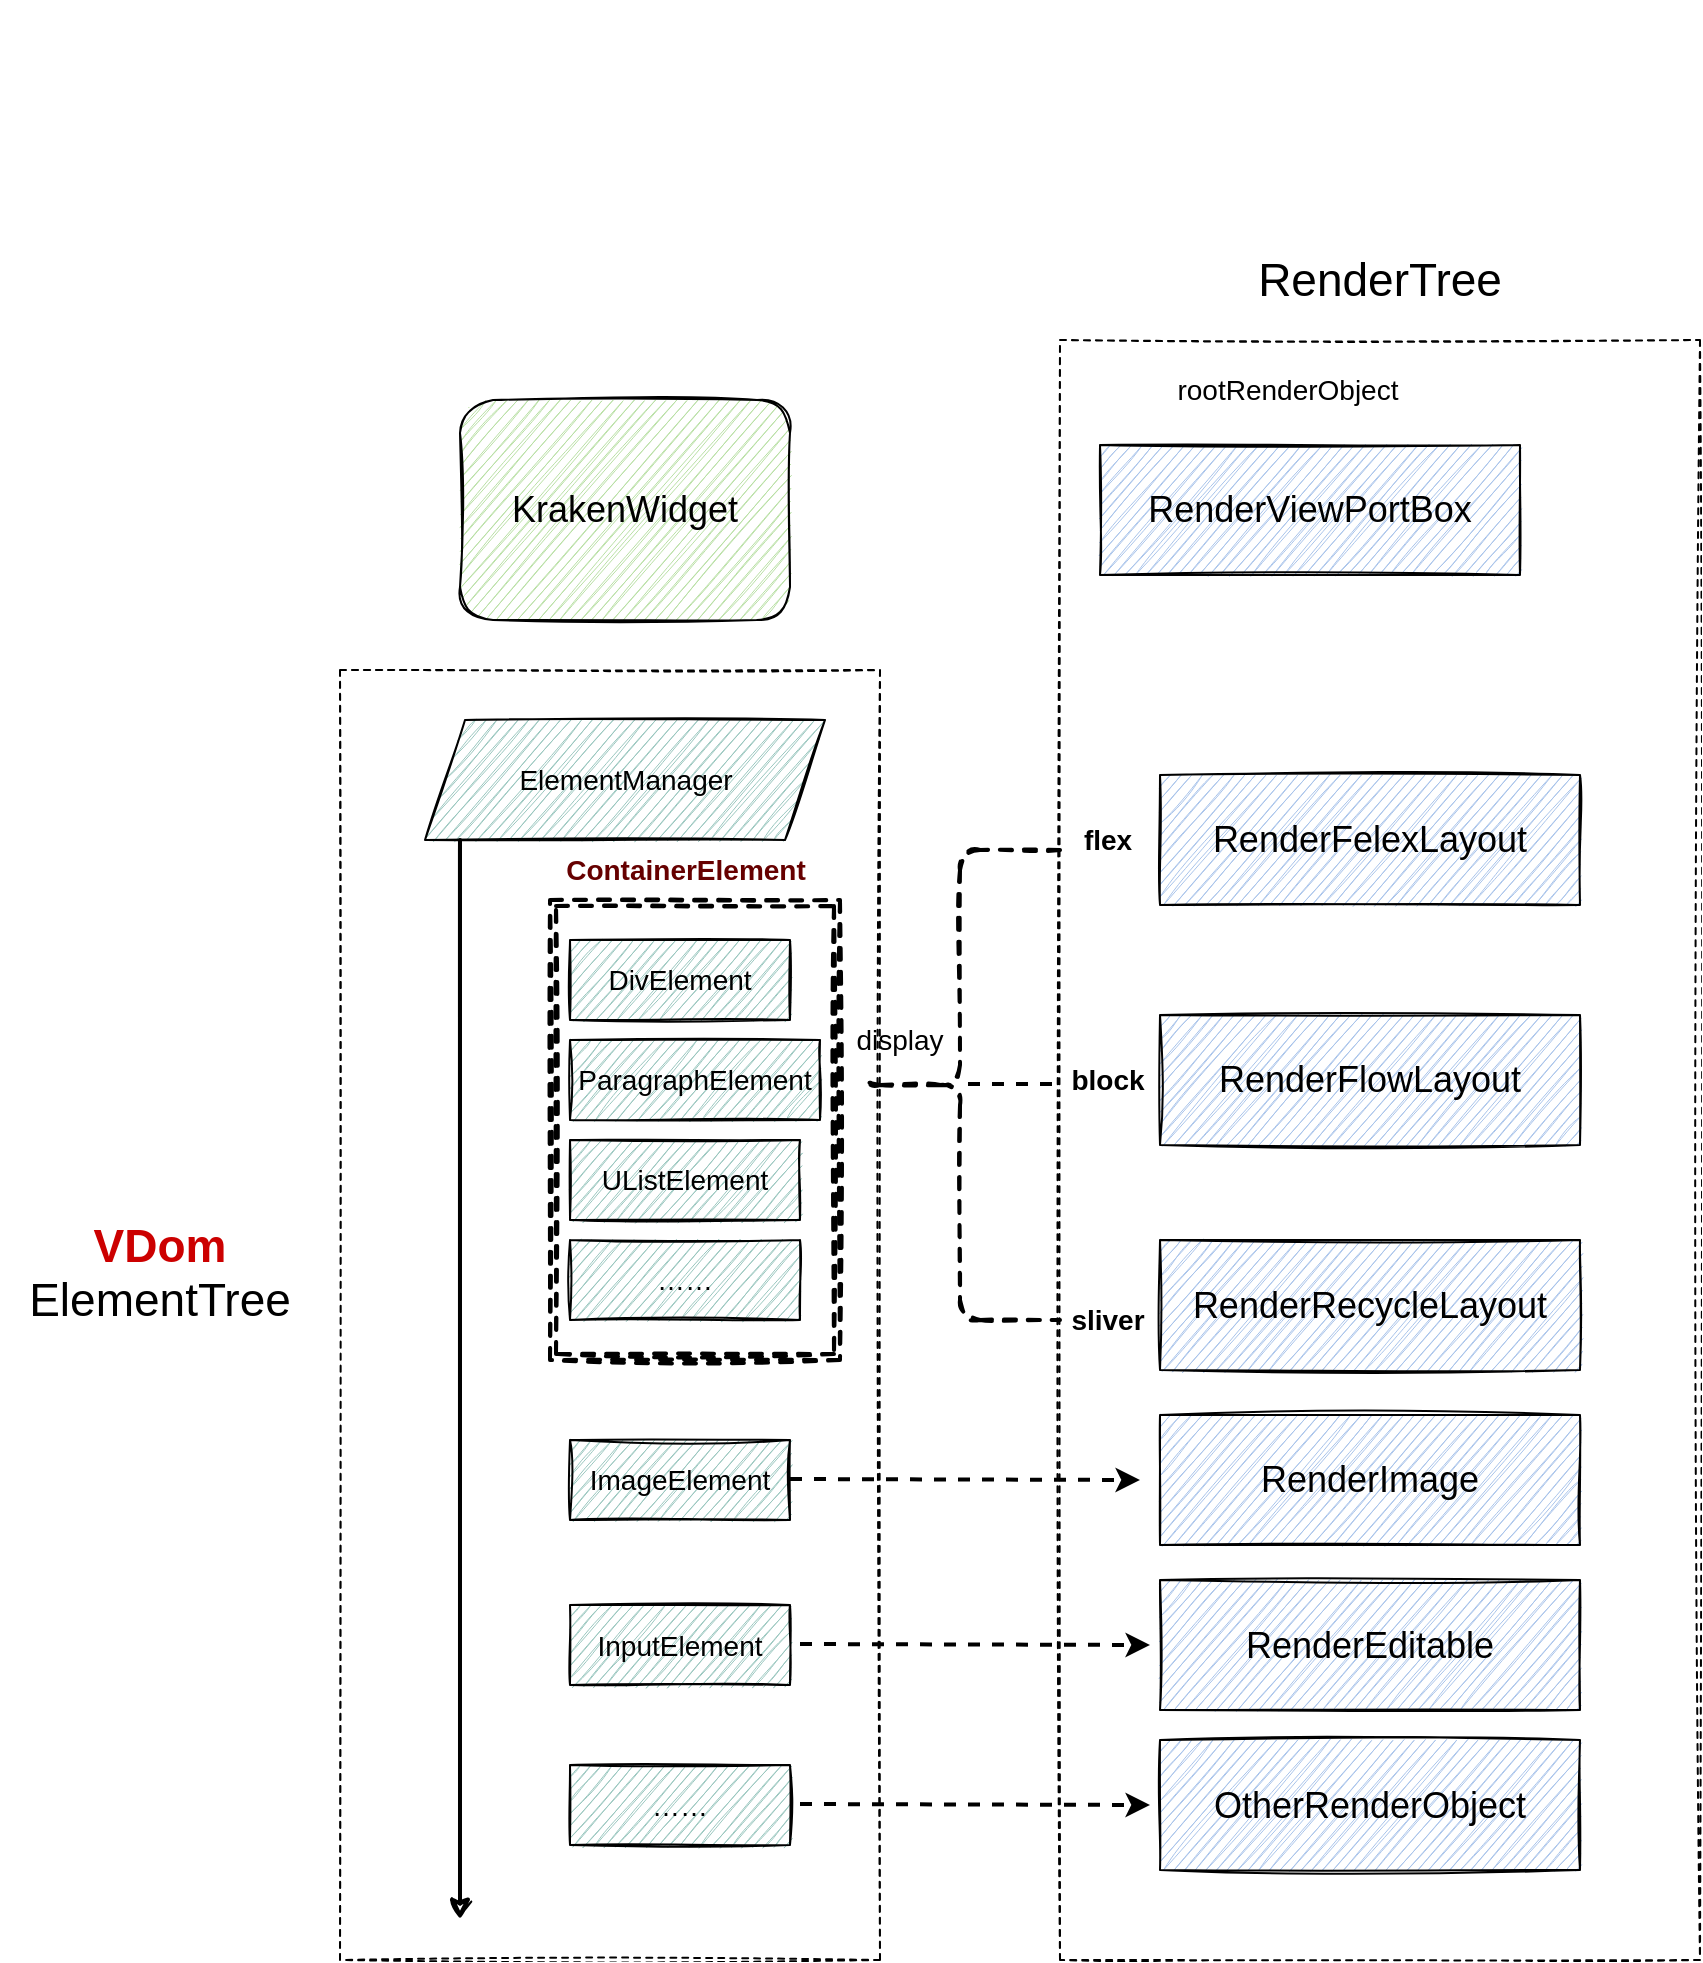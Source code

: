 <mxfile version="14.6.13" type="github">
  <diagram id="Sknh2KHDVTYEBVQNKLe9" name="Page-1">
    <mxGraphModel dx="2893" dy="1074" grid="1" gridSize="10" guides="1" tooltips="1" connect="1" arrows="1" fold="1" page="1" pageScale="1" pageWidth="827" pageHeight="1169" math="0" shadow="0">
      <root>
        <mxCell id="0" />
        <mxCell id="1" parent="0" />
        <mxCell id="B0hIs_xBHr-irciE7WSH-40" value="" style="rounded=0;whiteSpace=wrap;html=1;dashed=1;sketch=1;fontSize=14;fontColor=#000000;strokeWidth=1;fillColor=none;" vertex="1" parent="1">
          <mxGeometry x="10" y="525" width="270" height="645" as="geometry" />
        </mxCell>
        <mxCell id="B0hIs_xBHr-irciE7WSH-16" value="" style="shape=ext;double=1;rounded=0;whiteSpace=wrap;html=1;dashed=1;sketch=1;fontSize=14;fontColor=#000000;strokeWidth=2;fillColor=none;" vertex="1" parent="1">
          <mxGeometry x="115" y="640" width="145" height="230" as="geometry" />
        </mxCell>
        <mxCell id="B0hIs_xBHr-irciE7WSH-1" value="KrakenWidget" style="rounded=1;whiteSpace=wrap;html=1;fontSize=18;fillColor=#B9E0A5;sketch=1;" vertex="1" parent="1">
          <mxGeometry x="70" y="390" width="165" height="110" as="geometry" />
        </mxCell>
        <mxCell id="B0hIs_xBHr-irciE7WSH-2" value="RenderViewPortBox" style="rounded=0;whiteSpace=wrap;html=1;fontSize=18;fillColor=#A9C4EB;sketch=1;" vertex="1" parent="1">
          <mxGeometry x="390" y="412.5" width="210" height="65" as="geometry" />
        </mxCell>
        <mxCell id="B0hIs_xBHr-irciE7WSH-3" value="rootRenderObject" style="text;html=1;strokeColor=none;fillColor=none;align=center;verticalAlign=middle;whiteSpace=wrap;rounded=0;fontSize=14;fontColor=#000000;sketch=1;" vertex="1" parent="1">
          <mxGeometry x="414" y="370" width="140" height="30" as="geometry" />
        </mxCell>
        <mxCell id="B0hIs_xBHr-irciE7WSH-7" value="ElementManager" style="shape=parallelogram;perimeter=parallelogramPerimeter;whiteSpace=wrap;html=1;fixedSize=1;fontSize=14;fontColor=#000000;fillColor=#9AC7BF;sketch=1;" vertex="1" parent="1">
          <mxGeometry x="52.5" y="550" width="200" height="60" as="geometry" />
        </mxCell>
        <mxCell id="B0hIs_xBHr-irciE7WSH-8" value="" style="endArrow=classic;html=1;fontSize=14;fontColor=#000000;sketch=1;strokeWidth=2;" edge="1" parent="1">
          <mxGeometry width="50" height="50" relative="1" as="geometry">
            <mxPoint x="70" y="610" as="sourcePoint" />
            <mxPoint x="70" y="1150" as="targetPoint" />
          </mxGeometry>
        </mxCell>
        <mxCell id="B0hIs_xBHr-irciE7WSH-9" value="DivElement" style="rounded=0;whiteSpace=wrap;html=1;fontSize=14;fontColor=#000000;fillColor=#9AC7BF;sketch=1;" vertex="1" parent="1">
          <mxGeometry x="125" y="660" width="110" height="40" as="geometry" />
        </mxCell>
        <mxCell id="B0hIs_xBHr-irciE7WSH-10" value="ParagraphElement" style="rounded=0;whiteSpace=wrap;html=1;fontSize=14;fontColor=#000000;fillColor=#9AC7BF;sketch=1;" vertex="1" parent="1">
          <mxGeometry x="125" y="710" width="125" height="40" as="geometry" />
        </mxCell>
        <mxCell id="B0hIs_xBHr-irciE7WSH-11" value="UListElement" style="rounded=0;whiteSpace=wrap;html=1;fontSize=14;fontColor=#000000;fillColor=#9AC7BF;sketch=1;" vertex="1" parent="1">
          <mxGeometry x="125" y="760" width="115" height="40" as="geometry" />
        </mxCell>
        <mxCell id="B0hIs_xBHr-irciE7WSH-12" value="……" style="rounded=0;whiteSpace=wrap;html=1;fontSize=14;fontColor=#000000;fillColor=#9AC7BF;sketch=1;" vertex="1" parent="1">
          <mxGeometry x="125" y="810" width="115" height="40" as="geometry" />
        </mxCell>
        <mxCell id="B0hIs_xBHr-irciE7WSH-17" value="ContainerElement" style="text;html=1;strokeColor=none;fillColor=none;align=center;verticalAlign=middle;whiteSpace=wrap;rounded=0;dashed=1;sketch=1;fontSize=14;fontColor=#660000;fontStyle=1" vertex="1" parent="1">
          <mxGeometry x="112.5" y="610" width="140" height="30" as="geometry" />
        </mxCell>
        <mxCell id="B0hIs_xBHr-irciE7WSH-19" value="" style="shape=curlyBracket;whiteSpace=wrap;html=1;rounded=1;dashed=1;sketch=1;fontSize=14;fontColor=#660000;strokeWidth=2;fillColor=none;size=0.5;" vertex="1" parent="1">
          <mxGeometry x="270" y="615" width="100" height="235" as="geometry" />
        </mxCell>
        <mxCell id="B0hIs_xBHr-irciE7WSH-20" value="display" style="text;html=1;strokeColor=none;fillColor=none;align=center;verticalAlign=middle;whiteSpace=wrap;rounded=0;dashed=1;sketch=1;fontSize=14;" vertex="1" parent="1">
          <mxGeometry x="270" y="700" width="40" height="20" as="geometry" />
        </mxCell>
        <mxCell id="B0hIs_xBHr-irciE7WSH-22" value="flex" style="text;html=1;strokeColor=none;fillColor=none;align=center;verticalAlign=middle;whiteSpace=wrap;rounded=0;dashed=1;sketch=1;fontSize=14;fontStyle=1" vertex="1" parent="1">
          <mxGeometry x="374" y="600" width="40" height="20" as="geometry" />
        </mxCell>
        <mxCell id="B0hIs_xBHr-irciE7WSH-23" value="RenderFelexLayout" style="rounded=0;whiteSpace=wrap;html=1;fontSize=18;fillColor=#A9C4EB;sketch=1;" vertex="1" parent="1">
          <mxGeometry x="420" y="577.5" width="210" height="65" as="geometry" />
        </mxCell>
        <mxCell id="B0hIs_xBHr-irciE7WSH-25" value="" style="endArrow=none;html=1;fontSize=14;fontColor=#000000;strokeWidth=2;dashed=1;" edge="1" parent="1">
          <mxGeometry width="50" height="50" relative="1" as="geometry">
            <mxPoint x="324" y="732" as="sourcePoint" />
            <mxPoint x="370" y="732" as="targetPoint" />
          </mxGeometry>
        </mxCell>
        <mxCell id="B0hIs_xBHr-irciE7WSH-26" value="block" style="text;html=1;strokeColor=none;fillColor=none;align=center;verticalAlign=middle;whiteSpace=wrap;rounded=0;dashed=1;sketch=1;fontSize=14;fontStyle=1" vertex="1" parent="1">
          <mxGeometry x="374" y="720" width="40" height="20" as="geometry" />
        </mxCell>
        <mxCell id="B0hIs_xBHr-irciE7WSH-27" value="RenderFlowLayout" style="rounded=0;whiteSpace=wrap;html=1;fontSize=18;fillColor=#A9C4EB;sketch=1;" vertex="1" parent="1">
          <mxGeometry x="420" y="697.5" width="210" height="65" as="geometry" />
        </mxCell>
        <mxCell id="B0hIs_xBHr-irciE7WSH-28" value="sliver" style="text;html=1;strokeColor=none;fillColor=none;align=center;verticalAlign=middle;whiteSpace=wrap;rounded=0;dashed=1;sketch=1;fontSize=14;fontStyle=1" vertex="1" parent="1">
          <mxGeometry x="374" y="840" width="40" height="20" as="geometry" />
        </mxCell>
        <mxCell id="B0hIs_xBHr-irciE7WSH-29" value="RenderRecycleLayout" style="rounded=0;whiteSpace=wrap;html=1;fontSize=18;fillColor=#A9C4EB;sketch=1;" vertex="1" parent="1">
          <mxGeometry x="420" y="810" width="210" height="65" as="geometry" />
        </mxCell>
        <mxCell id="B0hIs_xBHr-irciE7WSH-31" value="ImageElement" style="rounded=0;whiteSpace=wrap;html=1;fontSize=14;fontColor=#000000;fillColor=#9AC7BF;sketch=1;" vertex="1" parent="1">
          <mxGeometry x="125" y="910" width="110" height="40" as="geometry" />
        </mxCell>
        <mxCell id="B0hIs_xBHr-irciE7WSH-32" value="InputElement" style="rounded=0;whiteSpace=wrap;html=1;fontSize=14;fontColor=#000000;fillColor=#9AC7BF;sketch=1;" vertex="1" parent="1">
          <mxGeometry x="125" y="992.5" width="110" height="40" as="geometry" />
        </mxCell>
        <mxCell id="B0hIs_xBHr-irciE7WSH-33" value="" style="endArrow=classic;html=1;dashed=1;fontSize=14;fontColor=#000000;strokeWidth=2;" edge="1" parent="1">
          <mxGeometry width="50" height="50" relative="1" as="geometry">
            <mxPoint x="235" y="929.5" as="sourcePoint" />
            <mxPoint x="410" y="930" as="targetPoint" />
          </mxGeometry>
        </mxCell>
        <mxCell id="B0hIs_xBHr-irciE7WSH-34" value="RenderImage" style="rounded=0;whiteSpace=wrap;html=1;fontSize=18;fillColor=#A9C4EB;sketch=1;" vertex="1" parent="1">
          <mxGeometry x="420" y="897.5" width="210" height="65" as="geometry" />
        </mxCell>
        <mxCell id="B0hIs_xBHr-irciE7WSH-35" value="" style="endArrow=classic;html=1;dashed=1;fontSize=14;fontColor=#000000;strokeWidth=2;" edge="1" parent="1">
          <mxGeometry width="50" height="50" relative="1" as="geometry">
            <mxPoint x="240" y="1012" as="sourcePoint" />
            <mxPoint x="415" y="1012.5" as="targetPoint" />
          </mxGeometry>
        </mxCell>
        <mxCell id="B0hIs_xBHr-irciE7WSH-36" value="RenderEditable" style="rounded=0;whiteSpace=wrap;html=1;fontSize=18;fillColor=#A9C4EB;sketch=1;" vertex="1" parent="1">
          <mxGeometry x="420" y="980" width="210" height="65" as="geometry" />
        </mxCell>
        <mxCell id="B0hIs_xBHr-irciE7WSH-37" value="……" style="rounded=0;whiteSpace=wrap;html=1;fontSize=14;fontColor=#000000;fillColor=#9AC7BF;sketch=1;" vertex="1" parent="1">
          <mxGeometry x="125" y="1072.5" width="110" height="40" as="geometry" />
        </mxCell>
        <mxCell id="B0hIs_xBHr-irciE7WSH-38" value="" style="endArrow=classic;html=1;dashed=1;fontSize=14;fontColor=#000000;strokeWidth=2;" edge="1" parent="1">
          <mxGeometry width="50" height="50" relative="1" as="geometry">
            <mxPoint x="240" y="1092" as="sourcePoint" />
            <mxPoint x="415" y="1092.5" as="targetPoint" />
          </mxGeometry>
        </mxCell>
        <mxCell id="B0hIs_xBHr-irciE7WSH-39" value="OtherRenderObject" style="rounded=0;whiteSpace=wrap;html=1;fontSize=18;fillColor=#A9C4EB;sketch=1;" vertex="1" parent="1">
          <mxGeometry x="420" y="1060" width="210" height="65" as="geometry" />
        </mxCell>
        <mxCell id="B0hIs_xBHr-irciE7WSH-41" value="ElementTree" style="text;html=1;strokeColor=none;fillColor=none;align=center;verticalAlign=middle;whiteSpace=wrap;rounded=0;dashed=1;sketch=1;fontSize=23;fontColor=#000000;" vertex="1" parent="1">
          <mxGeometry x="-160" y="700" width="160" height="280" as="geometry" />
        </mxCell>
        <mxCell id="B0hIs_xBHr-irciE7WSH-42" value="VDom" style="text;html=1;strokeColor=none;fillColor=none;align=center;verticalAlign=middle;whiteSpace=wrap;rounded=0;dashed=1;sketch=1;fontSize=23;fontColor=#CC0000;fontStyle=1" vertex="1" parent="1">
          <mxGeometry x="-100" y="802.5" width="40" height="20" as="geometry" />
        </mxCell>
        <mxCell id="B0hIs_xBHr-irciE7WSH-43" value="" style="rounded=0;whiteSpace=wrap;html=1;dashed=1;sketch=1;fontSize=14;fontColor=#000000;strokeWidth=1;fillColor=none;" vertex="1" parent="1">
          <mxGeometry x="370" y="360" width="320" height="810" as="geometry" />
        </mxCell>
        <mxCell id="B0hIs_xBHr-irciE7WSH-44" value="RenderTree" style="text;html=1;strokeColor=none;fillColor=none;align=center;verticalAlign=middle;whiteSpace=wrap;rounded=0;dashed=1;sketch=1;fontSize=23;fontColor=#000000;" vertex="1" parent="1">
          <mxGeometry x="450" y="190" width="160" height="280" as="geometry" />
        </mxCell>
      </root>
    </mxGraphModel>
  </diagram>
</mxfile>
